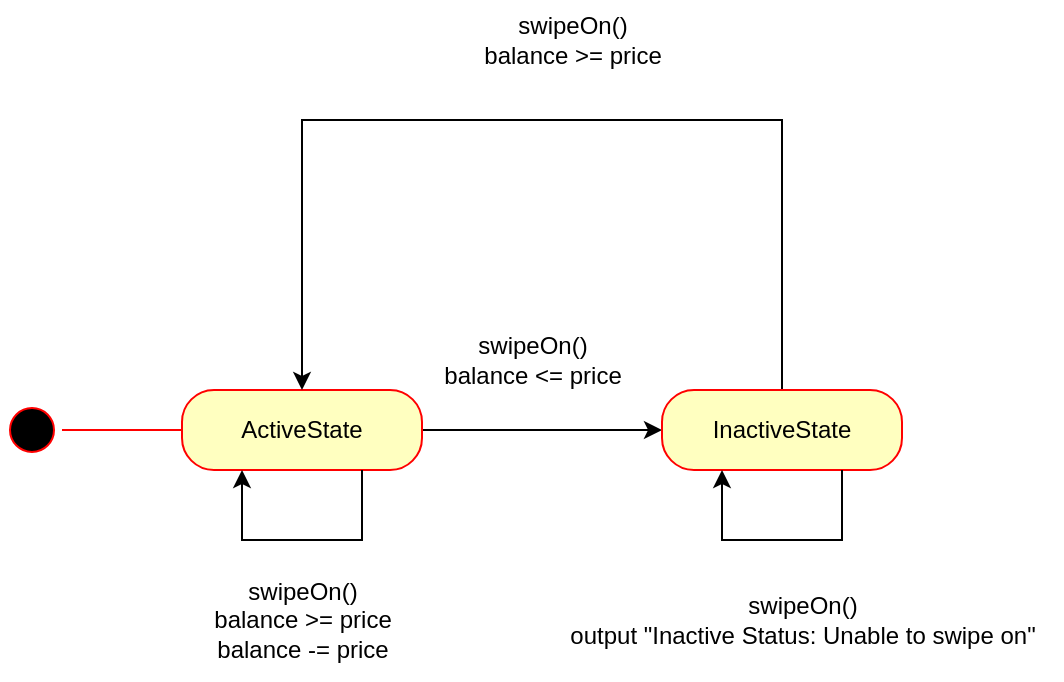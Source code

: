 <mxfile version="20.4.0" type="device"><diagram id="xManLouXN8PDDPfgOrJR" name="Page-1"><mxGraphModel dx="2062" dy="1097" grid="1" gridSize="10" guides="1" tooltips="1" connect="1" arrows="1" fold="1" page="1" pageScale="1" pageWidth="850" pageHeight="1100" math="0" shadow="0"><root><mxCell id="0"/><mxCell id="1" parent="0"/><mxCell id="fFziYLzqOwDjarE2OAWA-1" value="" style="ellipse;html=1;shape=startState;fillColor=#000000;strokeColor=#ff0000;" vertex="1" parent="1"><mxGeometry x="80" y="390" width="30" height="30" as="geometry"/></mxCell><mxCell id="fFziYLzqOwDjarE2OAWA-2" value="" style="edgeStyle=orthogonalEdgeStyle;html=1;verticalAlign=bottom;endArrow=open;endSize=8;strokeColor=#ff0000;rounded=0;" edge="1" source="fFziYLzqOwDjarE2OAWA-1" parent="1"><mxGeometry relative="1" as="geometry"><mxPoint x="190" y="405" as="targetPoint"/></mxGeometry></mxCell><mxCell id="fFziYLzqOwDjarE2OAWA-9" style="edgeStyle=orthogonalEdgeStyle;rounded=0;orthogonalLoop=1;jettySize=auto;html=1;exitX=1;exitY=0.5;exitDx=0;exitDy=0;entryX=0;entryY=0.5;entryDx=0;entryDy=0;" edge="1" parent="1" source="fFziYLzqOwDjarE2OAWA-3" target="fFziYLzqOwDjarE2OAWA-7"><mxGeometry relative="1" as="geometry"/></mxCell><mxCell id="fFziYLzqOwDjarE2OAWA-3" value="ActiveState" style="rounded=1;whiteSpace=wrap;html=1;arcSize=40;fontColor=#000000;fillColor=#ffffc0;strokeColor=#ff0000;" vertex="1" parent="1"><mxGeometry x="170" y="385" width="120" height="40" as="geometry"/></mxCell><mxCell id="fFziYLzqOwDjarE2OAWA-5" style="edgeStyle=orthogonalEdgeStyle;rounded=0;orthogonalLoop=1;jettySize=auto;html=1;exitX=0.75;exitY=1;exitDx=0;exitDy=0;entryX=0.25;entryY=1;entryDx=0;entryDy=0;" edge="1" parent="1" source="fFziYLzqOwDjarE2OAWA-3" target="fFziYLzqOwDjarE2OAWA-3"><mxGeometry relative="1" as="geometry"><Array as="points"><mxPoint x="260" y="460"/><mxPoint x="200" y="460"/></Array></mxGeometry></mxCell><mxCell id="fFziYLzqOwDjarE2OAWA-6" value="swipeOn()&lt;br&gt;balance &amp;gt;= price&lt;br&gt;balance -= price" style="text;html=1;align=center;verticalAlign=middle;resizable=0;points=[];autosize=1;strokeColor=none;fillColor=none;" vertex="1" parent="1"><mxGeometry x="175" y="470" width="110" height="60" as="geometry"/></mxCell><mxCell id="fFziYLzqOwDjarE2OAWA-14" style="edgeStyle=orthogonalEdgeStyle;rounded=0;orthogonalLoop=1;jettySize=auto;html=1;exitX=0.5;exitY=0;exitDx=0;exitDy=0;entryX=0.5;entryY=0;entryDx=0;entryDy=0;" edge="1" parent="1" source="fFziYLzqOwDjarE2OAWA-7" target="fFziYLzqOwDjarE2OAWA-3"><mxGeometry relative="1" as="geometry"><Array as="points"><mxPoint x="470" y="250"/><mxPoint x="230" y="250"/></Array></mxGeometry></mxCell><mxCell id="fFziYLzqOwDjarE2OAWA-7" value="InactiveState" style="rounded=1;whiteSpace=wrap;html=1;arcSize=40;fontColor=#000000;fillColor=#ffffc0;strokeColor=#ff0000;" vertex="1" parent="1"><mxGeometry x="410" y="385" width="120" height="40" as="geometry"/></mxCell><mxCell id="fFziYLzqOwDjarE2OAWA-10" value="swipeOn()&lt;br&gt;balance &amp;lt;= price" style="text;html=1;align=center;verticalAlign=middle;resizable=0;points=[];autosize=1;strokeColor=none;fillColor=none;" vertex="1" parent="1"><mxGeometry x="290" y="350" width="110" height="40" as="geometry"/></mxCell><mxCell id="fFziYLzqOwDjarE2OAWA-11" style="edgeStyle=orthogonalEdgeStyle;rounded=0;orthogonalLoop=1;jettySize=auto;html=1;exitX=0.75;exitY=1;exitDx=0;exitDy=0;entryX=0.25;entryY=1;entryDx=0;entryDy=0;" edge="1" parent="1" source="fFziYLzqOwDjarE2OAWA-7" target="fFziYLzqOwDjarE2OAWA-7"><mxGeometry relative="1" as="geometry"><Array as="points"><mxPoint x="500" y="460"/><mxPoint x="440" y="460"/></Array></mxGeometry></mxCell><mxCell id="fFziYLzqOwDjarE2OAWA-13" value="swipeOn()&lt;br&gt;output &quot;Inactive Status: Unable to swipe on&quot;" style="text;html=1;align=center;verticalAlign=middle;resizable=0;points=[];autosize=1;strokeColor=none;fillColor=none;" vertex="1" parent="1"><mxGeometry x="350" y="480" width="260" height="40" as="geometry"/></mxCell><mxCell id="fFziYLzqOwDjarE2OAWA-15" value="swipeOn()&lt;br&gt;balance &amp;gt;= price" style="text;html=1;align=center;verticalAlign=middle;resizable=0;points=[];autosize=1;strokeColor=none;fillColor=none;" vertex="1" parent="1"><mxGeometry x="310" y="190" width="110" height="40" as="geometry"/></mxCell></root></mxGraphModel></diagram></mxfile>